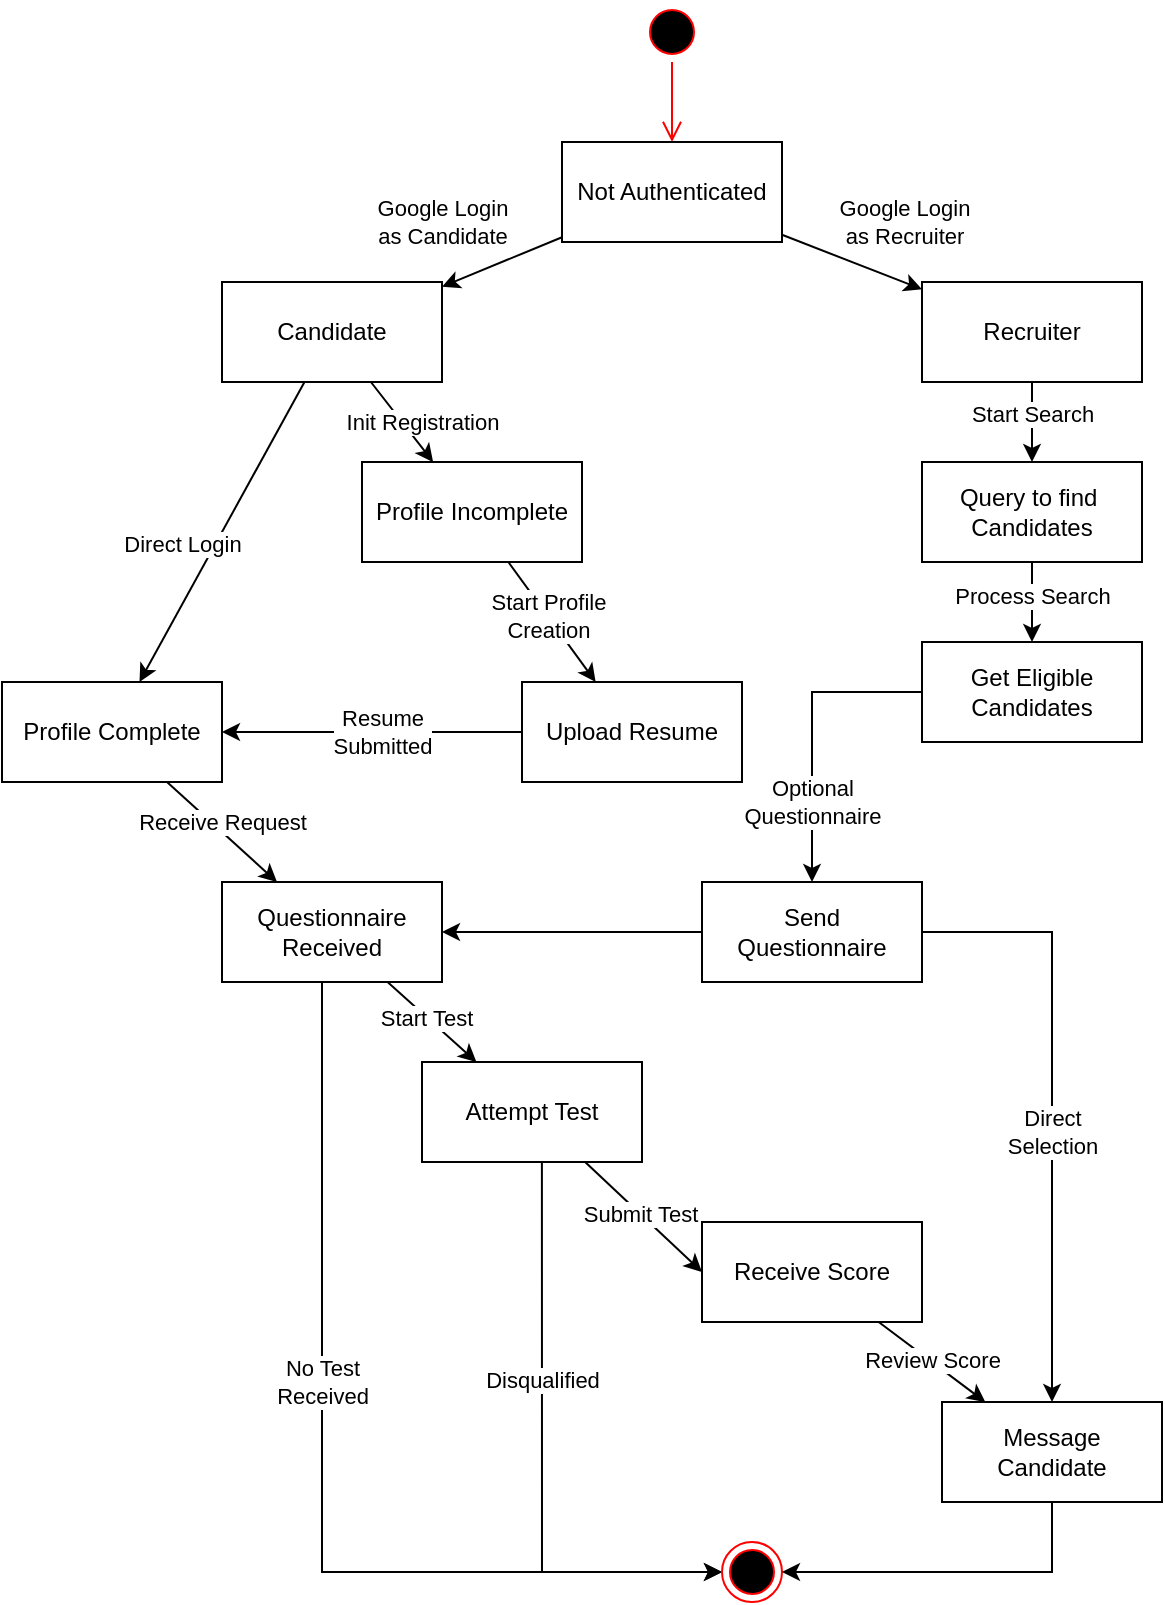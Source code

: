<mxfile version="24.9.0">
  <diagram name="Page-1" id="aJAdJDudBvyisEWjIzyK">
    <mxGraphModel dx="1572" dy="694" grid="1" gridSize="10" guides="1" tooltips="1" connect="1" arrows="1" fold="1" page="1" pageScale="1" pageWidth="850" pageHeight="1100" math="0" shadow="0">
      <root>
        <mxCell id="0" />
        <mxCell id="1" parent="0" />
        <mxCell id="Xp4xUTQXD1p0DVJgMB-7-1" value="" style="ellipse;html=1;shape=startState;fillColor=#000000;strokeColor=#ff0000;" vertex="1" parent="1">
          <mxGeometry x="410" y="30" width="30" height="30" as="geometry" />
        </mxCell>
        <mxCell id="Xp4xUTQXD1p0DVJgMB-7-2" value="" style="edgeStyle=orthogonalEdgeStyle;html=1;verticalAlign=bottom;endArrow=open;endSize=8;strokeColor=#ff0000;rounded=0;entryX=0.5;entryY=0;entryDx=0;entryDy=0;" edge="1" source="Xp4xUTQXD1p0DVJgMB-7-1" parent="1" target="Xp4xUTQXD1p0DVJgMB-7-3">
          <mxGeometry relative="1" as="geometry">
            <mxPoint x="425" y="120" as="targetPoint" />
          </mxGeometry>
        </mxCell>
        <mxCell id="Xp4xUTQXD1p0DVJgMB-7-5" value="" style="rounded=0;orthogonalLoop=1;jettySize=auto;html=1;" edge="1" parent="1" source="Xp4xUTQXD1p0DVJgMB-7-3" target="Xp4xUTQXD1p0DVJgMB-7-4">
          <mxGeometry relative="1" as="geometry" />
        </mxCell>
        <mxCell id="Xp4xUTQXD1p0DVJgMB-7-46" value="&lt;span style=&quot;color: rgb(0, 0, 0); font-family: Helvetica; font-size: 11px; font-style: normal; font-variant-ligatures: normal; font-variant-caps: normal; font-weight: 400; letter-spacing: normal; orphans: 2; text-align: center; text-indent: 0px; text-transform: none; widows: 2; word-spacing: 0px; -webkit-text-stroke-width: 0px; white-space: nowrap; background-color: rgb(255, 255, 255); text-decoration-thickness: initial; text-decoration-style: initial; text-decoration-color: initial; display: inline !important; float: none;&quot;&gt;Google Login&lt;/span&gt;&lt;br style=&quot;forced-color-adjust: none; color: rgb(0, 0, 0); font-family: Helvetica; font-size: 11px; font-style: normal; font-variant-ligatures: normal; font-variant-caps: normal; font-weight: 400; letter-spacing: normal; orphans: 2; text-align: center; text-indent: 0px; text-transform: none; widows: 2; word-spacing: 0px; -webkit-text-stroke-width: 0px; white-space: nowrap; text-decoration-thickness: initial; text-decoration-style: initial; text-decoration-color: initial;&quot;&gt;&lt;span style=&quot;color: rgb(0, 0, 0); font-family: Helvetica; font-size: 11px; font-style: normal; font-variant-ligatures: normal; font-variant-caps: normal; font-weight: 400; letter-spacing: normal; orphans: 2; text-align: center; text-indent: 0px; text-transform: none; widows: 2; word-spacing: 0px; -webkit-text-stroke-width: 0px; white-space: nowrap; background-color: rgb(255, 255, 255); text-decoration-thickness: initial; text-decoration-style: initial; text-decoration-color: initial; display: inline !important; float: none;&quot;&gt;as Candidate&lt;/span&gt;" style="edgeLabel;html=1;align=center;verticalAlign=middle;resizable=0;points=[];" vertex="1" connectable="0" parent="Xp4xUTQXD1p0DVJgMB-7-5">
          <mxGeometry x="-0.263" relative="1" as="geometry">
            <mxPoint x="-38" y="-17" as="offset" />
          </mxGeometry>
        </mxCell>
        <mxCell id="Xp4xUTQXD1p0DVJgMB-7-8" value="" style="rounded=0;orthogonalLoop=1;jettySize=auto;html=1;" edge="1" parent="1" source="Xp4xUTQXD1p0DVJgMB-7-3" target="Xp4xUTQXD1p0DVJgMB-7-7">
          <mxGeometry relative="1" as="geometry" />
        </mxCell>
        <mxCell id="Xp4xUTQXD1p0DVJgMB-7-55" value="Google Login&lt;br&gt;as Recruiter" style="edgeLabel;html=1;align=center;verticalAlign=middle;resizable=0;points=[];" vertex="1" connectable="0" parent="Xp4xUTQXD1p0DVJgMB-7-8">
          <mxGeometry x="-0.225" y="1" relative="1" as="geometry">
            <mxPoint x="33" y="-16" as="offset" />
          </mxGeometry>
        </mxCell>
        <mxCell id="Xp4xUTQXD1p0DVJgMB-7-3" value="Not Authenticated" style="html=1;whiteSpace=wrap;" vertex="1" parent="1">
          <mxGeometry x="370" y="100" width="110" height="50" as="geometry" />
        </mxCell>
        <mxCell id="Xp4xUTQXD1p0DVJgMB-7-10" value="" style="rounded=0;orthogonalLoop=1;jettySize=auto;html=1;" edge="1" parent="1" source="Xp4xUTQXD1p0DVJgMB-7-4" target="Xp4xUTQXD1p0DVJgMB-7-9">
          <mxGeometry relative="1" as="geometry" />
        </mxCell>
        <mxCell id="Xp4xUTQXD1p0DVJgMB-7-47" value="Direct Login" style="edgeLabel;html=1;align=center;verticalAlign=middle;resizable=0;points=[];" vertex="1" connectable="0" parent="Xp4xUTQXD1p0DVJgMB-7-10">
          <mxGeometry x="-0.109" y="-1" relative="1" as="geometry">
            <mxPoint x="-24" y="14" as="offset" />
          </mxGeometry>
        </mxCell>
        <mxCell id="Xp4xUTQXD1p0DVJgMB-7-14" value="" style="rounded=0;orthogonalLoop=1;jettySize=auto;html=1;" edge="1" parent="1" source="Xp4xUTQXD1p0DVJgMB-7-4" target="Xp4xUTQXD1p0DVJgMB-7-13">
          <mxGeometry relative="1" as="geometry" />
        </mxCell>
        <mxCell id="Xp4xUTQXD1p0DVJgMB-7-48" value="Init Registration" style="edgeLabel;html=1;align=center;verticalAlign=middle;resizable=0;points=[];" vertex="1" connectable="0" parent="Xp4xUTQXD1p0DVJgMB-7-14">
          <mxGeometry x="-0.227" y="-1" relative="1" as="geometry">
            <mxPoint x="14" y="4" as="offset" />
          </mxGeometry>
        </mxCell>
        <mxCell id="Xp4xUTQXD1p0DVJgMB-7-4" value="Candidate" style="html=1;whiteSpace=wrap;" vertex="1" parent="1">
          <mxGeometry x="200" y="170" width="110" height="50" as="geometry" />
        </mxCell>
        <mxCell id="Xp4xUTQXD1p0DVJgMB-7-19" value="" style="edgeStyle=orthogonalEdgeStyle;rounded=0;orthogonalLoop=1;jettySize=auto;html=1;" edge="1" parent="1" source="Xp4xUTQXD1p0DVJgMB-7-7" target="Xp4xUTQXD1p0DVJgMB-7-18">
          <mxGeometry relative="1" as="geometry" />
        </mxCell>
        <mxCell id="Xp4xUTQXD1p0DVJgMB-7-56" value="Start Search" style="edgeLabel;html=1;align=center;verticalAlign=middle;resizable=0;points=[];" vertex="1" connectable="0" parent="Xp4xUTQXD1p0DVJgMB-7-19">
          <mxGeometry x="-0.203" relative="1" as="geometry">
            <mxPoint as="offset" />
          </mxGeometry>
        </mxCell>
        <mxCell id="Xp4xUTQXD1p0DVJgMB-7-7" value="Recruiter" style="html=1;whiteSpace=wrap;" vertex="1" parent="1">
          <mxGeometry x="550" y="170" width="110" height="50" as="geometry" />
        </mxCell>
        <mxCell id="Xp4xUTQXD1p0DVJgMB-7-21" value="" style="rounded=0;orthogonalLoop=1;jettySize=auto;html=1;" edge="1" parent="1" source="Xp4xUTQXD1p0DVJgMB-7-9" target="Xp4xUTQXD1p0DVJgMB-7-20">
          <mxGeometry relative="1" as="geometry" />
        </mxCell>
        <mxCell id="Xp4xUTQXD1p0DVJgMB-7-51" value="Receive Request" style="edgeLabel;html=1;align=center;verticalAlign=middle;resizable=0;points=[];" vertex="1" connectable="0" parent="Xp4xUTQXD1p0DVJgMB-7-21">
          <mxGeometry x="-0.323" relative="1" as="geometry">
            <mxPoint x="9" y="3" as="offset" />
          </mxGeometry>
        </mxCell>
        <mxCell id="Xp4xUTQXD1p0DVJgMB-7-9" value="Profile Complete" style="html=1;whiteSpace=wrap;" vertex="1" parent="1">
          <mxGeometry x="90" y="370" width="110" height="50" as="geometry" />
        </mxCell>
        <mxCell id="Xp4xUTQXD1p0DVJgMB-7-16" value="" style="rounded=0;orthogonalLoop=1;jettySize=auto;html=1;" edge="1" parent="1" source="Xp4xUTQXD1p0DVJgMB-7-13" target="Xp4xUTQXD1p0DVJgMB-7-15">
          <mxGeometry relative="1" as="geometry" />
        </mxCell>
        <mxCell id="Xp4xUTQXD1p0DVJgMB-7-49" value="Start Profile &lt;br&gt;Creation" style="edgeLabel;html=1;align=center;verticalAlign=middle;resizable=0;points=[];" vertex="1" connectable="0" parent="Xp4xUTQXD1p0DVJgMB-7-16">
          <mxGeometry x="-0.115" relative="1" as="geometry">
            <mxPoint as="offset" />
          </mxGeometry>
        </mxCell>
        <mxCell id="Xp4xUTQXD1p0DVJgMB-7-13" value="Profile Incomplete" style="html=1;whiteSpace=wrap;" vertex="1" parent="1">
          <mxGeometry x="270" y="260" width="110" height="50" as="geometry" />
        </mxCell>
        <mxCell id="Xp4xUTQXD1p0DVJgMB-7-17" style="edgeStyle=orthogonalEdgeStyle;rounded=0;orthogonalLoop=1;jettySize=auto;html=1;entryX=1;entryY=0.5;entryDx=0;entryDy=0;" edge="1" parent="1" source="Xp4xUTQXD1p0DVJgMB-7-15" target="Xp4xUTQXD1p0DVJgMB-7-9">
          <mxGeometry relative="1" as="geometry" />
        </mxCell>
        <mxCell id="Xp4xUTQXD1p0DVJgMB-7-50" value="Resume&lt;br&gt;Submitted" style="edgeLabel;html=1;align=center;verticalAlign=middle;resizable=0;points=[];" vertex="1" connectable="0" parent="Xp4xUTQXD1p0DVJgMB-7-17">
          <mxGeometry x="-0.133" relative="1" as="geometry">
            <mxPoint x="-5" as="offset" />
          </mxGeometry>
        </mxCell>
        <mxCell id="Xp4xUTQXD1p0DVJgMB-7-15" value="Upload Resume" style="html=1;whiteSpace=wrap;" vertex="1" parent="1">
          <mxGeometry x="350" y="370" width="110" height="50" as="geometry" />
        </mxCell>
        <mxCell id="Xp4xUTQXD1p0DVJgMB-7-25" value="" style="edgeStyle=orthogonalEdgeStyle;rounded=0;orthogonalLoop=1;jettySize=auto;html=1;" edge="1" parent="1" source="Xp4xUTQXD1p0DVJgMB-7-18" target="Xp4xUTQXD1p0DVJgMB-7-24">
          <mxGeometry relative="1" as="geometry" />
        </mxCell>
        <mxCell id="Xp4xUTQXD1p0DVJgMB-7-58" value="Process Search" style="edgeLabel;html=1;align=center;verticalAlign=middle;resizable=0;points=[];" vertex="1" connectable="0" parent="Xp4xUTQXD1p0DVJgMB-7-25">
          <mxGeometry x="-0.147" relative="1" as="geometry">
            <mxPoint as="offset" />
          </mxGeometry>
        </mxCell>
        <mxCell id="Xp4xUTQXD1p0DVJgMB-7-18" value="Query to find&amp;nbsp;&lt;br&gt;Candidates" style="html=1;whiteSpace=wrap;" vertex="1" parent="1">
          <mxGeometry x="550" y="260" width="110" height="50" as="geometry" />
        </mxCell>
        <mxCell id="Xp4xUTQXD1p0DVJgMB-7-30" value="" style="rounded=0;orthogonalLoop=1;jettySize=auto;html=1;" edge="1" parent="1" source="Xp4xUTQXD1p0DVJgMB-7-20" target="Xp4xUTQXD1p0DVJgMB-7-29">
          <mxGeometry relative="1" as="geometry" />
        </mxCell>
        <mxCell id="Xp4xUTQXD1p0DVJgMB-7-52" value="Start Test" style="edgeLabel;html=1;align=center;verticalAlign=middle;resizable=0;points=[];" vertex="1" connectable="0" parent="Xp4xUTQXD1p0DVJgMB-7-30">
          <mxGeometry x="-0.134" relative="1" as="geometry">
            <mxPoint as="offset" />
          </mxGeometry>
        </mxCell>
        <mxCell id="Xp4xUTQXD1p0DVJgMB-7-40" style="edgeStyle=orthogonalEdgeStyle;rounded=0;orthogonalLoop=1;jettySize=auto;html=1;entryX=0;entryY=0.5;entryDx=0;entryDy=0;" edge="1" parent="1" source="Xp4xUTQXD1p0DVJgMB-7-20" target="Xp4xUTQXD1p0DVJgMB-7-34">
          <mxGeometry relative="1" as="geometry">
            <Array as="points">
              <mxPoint x="250" y="815" />
            </Array>
          </mxGeometry>
        </mxCell>
        <mxCell id="Xp4xUTQXD1p0DVJgMB-7-62" value="No Test&lt;br&gt;Received" style="edgeLabel;html=1;align=center;verticalAlign=middle;resizable=0;points=[];" vertex="1" connectable="0" parent="Xp4xUTQXD1p0DVJgMB-7-40">
          <mxGeometry x="-0.919" relative="1" as="geometry">
            <mxPoint y="180" as="offset" />
          </mxGeometry>
        </mxCell>
        <mxCell id="Xp4xUTQXD1p0DVJgMB-7-20" value="Questionnaire&lt;br&gt;Received" style="html=1;whiteSpace=wrap;" vertex="1" parent="1">
          <mxGeometry x="200" y="470" width="110" height="50" as="geometry" />
        </mxCell>
        <mxCell id="Xp4xUTQXD1p0DVJgMB-7-27" value="" style="edgeStyle=orthogonalEdgeStyle;rounded=0;orthogonalLoop=1;jettySize=auto;html=1;" edge="1" parent="1" source="Xp4xUTQXD1p0DVJgMB-7-24" target="Xp4xUTQXD1p0DVJgMB-7-26">
          <mxGeometry relative="1" as="geometry">
            <Array as="points">
              <mxPoint x="495" y="375" />
            </Array>
          </mxGeometry>
        </mxCell>
        <mxCell id="Xp4xUTQXD1p0DVJgMB-7-59" value="Optional&lt;br&gt;Questionnaire" style="edgeLabel;html=1;align=center;verticalAlign=middle;resizable=0;points=[];" vertex="1" connectable="0" parent="Xp4xUTQXD1p0DVJgMB-7-27">
          <mxGeometry x="0.29" relative="1" as="geometry">
            <mxPoint y="13" as="offset" />
          </mxGeometry>
        </mxCell>
        <mxCell id="Xp4xUTQXD1p0DVJgMB-7-24" value="Get Eligible Candidates" style="html=1;whiteSpace=wrap;" vertex="1" parent="1">
          <mxGeometry x="550" y="350" width="110" height="50" as="geometry" />
        </mxCell>
        <mxCell id="Xp4xUTQXD1p0DVJgMB-7-28" style="rounded=0;orthogonalLoop=1;jettySize=auto;html=1;" edge="1" parent="1" source="Xp4xUTQXD1p0DVJgMB-7-26" target="Xp4xUTQXD1p0DVJgMB-7-20">
          <mxGeometry relative="1" as="geometry" />
        </mxCell>
        <mxCell id="Xp4xUTQXD1p0DVJgMB-7-45" style="edgeStyle=orthogonalEdgeStyle;rounded=0;orthogonalLoop=1;jettySize=auto;html=1;entryX=0.5;entryY=0;entryDx=0;entryDy=0;" edge="1" parent="1" source="Xp4xUTQXD1p0DVJgMB-7-26" target="Xp4xUTQXD1p0DVJgMB-7-38">
          <mxGeometry relative="1" as="geometry" />
        </mxCell>
        <mxCell id="Xp4xUTQXD1p0DVJgMB-7-60" value="Direct&lt;br&gt;Selection" style="edgeLabel;html=1;align=center;verticalAlign=middle;resizable=0;points=[];" vertex="1" connectable="0" parent="Xp4xUTQXD1p0DVJgMB-7-45">
          <mxGeometry x="0.095" relative="1" as="geometry">
            <mxPoint as="offset" />
          </mxGeometry>
        </mxCell>
        <mxCell id="Xp4xUTQXD1p0DVJgMB-7-26" value="Send &lt;br&gt;Questionnaire" style="html=1;whiteSpace=wrap;" vertex="1" parent="1">
          <mxGeometry x="440" y="470" width="110" height="50" as="geometry" />
        </mxCell>
        <mxCell id="Xp4xUTQXD1p0DVJgMB-7-33" style="rounded=0;orthogonalLoop=1;jettySize=auto;html=1;entryX=0;entryY=0.5;entryDx=0;entryDy=0;" edge="1" parent="1" source="Xp4xUTQXD1p0DVJgMB-7-29" target="Xp4xUTQXD1p0DVJgMB-7-31">
          <mxGeometry relative="1" as="geometry" />
        </mxCell>
        <mxCell id="Xp4xUTQXD1p0DVJgMB-7-53" value="Submit Test" style="edgeLabel;html=1;align=center;verticalAlign=middle;resizable=0;points=[];" vertex="1" connectable="0" parent="Xp4xUTQXD1p0DVJgMB-7-33">
          <mxGeometry x="-0.055" relative="1" as="geometry">
            <mxPoint as="offset" />
          </mxGeometry>
        </mxCell>
        <mxCell id="Xp4xUTQXD1p0DVJgMB-7-42" style="edgeStyle=orthogonalEdgeStyle;rounded=0;orthogonalLoop=1;jettySize=auto;html=1;entryX=0;entryY=0.5;entryDx=0;entryDy=0;exitX=0.545;exitY=1;exitDx=0;exitDy=0;exitPerimeter=0;" edge="1" parent="1" source="Xp4xUTQXD1p0DVJgMB-7-29" target="Xp4xUTQXD1p0DVJgMB-7-34">
          <mxGeometry relative="1" as="geometry">
            <Array as="points">
              <mxPoint x="360" y="815" />
            </Array>
          </mxGeometry>
        </mxCell>
        <mxCell id="Xp4xUTQXD1p0DVJgMB-7-63" value="Disqualified" style="edgeLabel;html=1;align=center;verticalAlign=middle;resizable=0;points=[];" vertex="1" connectable="0" parent="Xp4xUTQXD1p0DVJgMB-7-42">
          <mxGeometry x="-0.26" relative="1" as="geometry">
            <mxPoint as="offset" />
          </mxGeometry>
        </mxCell>
        <mxCell id="Xp4xUTQXD1p0DVJgMB-7-29" value="Attempt Test" style="html=1;whiteSpace=wrap;" vertex="1" parent="1">
          <mxGeometry x="300" y="560" width="110" height="50" as="geometry" />
        </mxCell>
        <mxCell id="Xp4xUTQXD1p0DVJgMB-7-39" value="" style="rounded=0;orthogonalLoop=1;jettySize=auto;html=1;" edge="1" parent="1" source="Xp4xUTQXD1p0DVJgMB-7-31" target="Xp4xUTQXD1p0DVJgMB-7-38">
          <mxGeometry relative="1" as="geometry" />
        </mxCell>
        <mxCell id="Xp4xUTQXD1p0DVJgMB-7-61" value="Review Score" style="edgeLabel;html=1;align=center;verticalAlign=middle;resizable=0;points=[];" vertex="1" connectable="0" parent="Xp4xUTQXD1p0DVJgMB-7-39">
          <mxGeometry x="-0.034" y="1" relative="1" as="geometry">
            <mxPoint as="offset" />
          </mxGeometry>
        </mxCell>
        <mxCell id="Xp4xUTQXD1p0DVJgMB-7-31" value="Receive Score" style="html=1;whiteSpace=wrap;" vertex="1" parent="1">
          <mxGeometry x="440" y="640" width="110" height="50" as="geometry" />
        </mxCell>
        <mxCell id="Xp4xUTQXD1p0DVJgMB-7-34" value="" style="ellipse;html=1;shape=endState;fillColor=#000000;strokeColor=#ff0000;" vertex="1" parent="1">
          <mxGeometry x="450" y="800" width="30" height="30" as="geometry" />
        </mxCell>
        <mxCell id="Xp4xUTQXD1p0DVJgMB-7-44" style="edgeStyle=orthogonalEdgeStyle;rounded=0;orthogonalLoop=1;jettySize=auto;html=1;entryX=1;entryY=0.5;entryDx=0;entryDy=0;" edge="1" parent="1" source="Xp4xUTQXD1p0DVJgMB-7-38" target="Xp4xUTQXD1p0DVJgMB-7-34">
          <mxGeometry relative="1" as="geometry">
            <Array as="points">
              <mxPoint x="615" y="815" />
            </Array>
          </mxGeometry>
        </mxCell>
        <mxCell id="Xp4xUTQXD1p0DVJgMB-7-38" value="Message&lt;br&gt;Candidate" style="html=1;whiteSpace=wrap;" vertex="1" parent="1">
          <mxGeometry x="560" y="730" width="110" height="50" as="geometry" />
        </mxCell>
      </root>
    </mxGraphModel>
  </diagram>
</mxfile>
